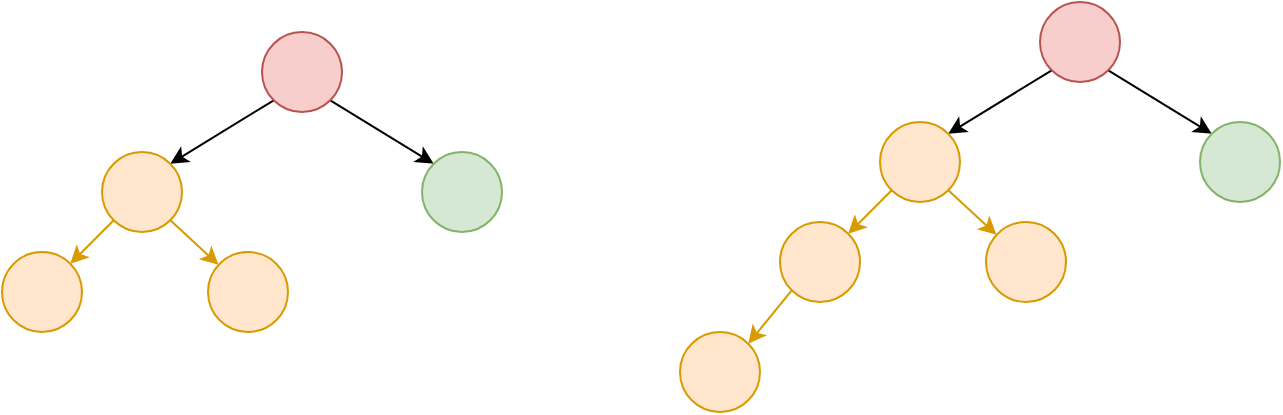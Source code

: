 <mxfile version="12.2.9" type="github" pages="1"><diagram id="gMhj-_iRLNjPdCoo7HzG" name="Page-1"><mxGraphModel dx="946" dy="591" grid="0" gridSize="10" guides="1" tooltips="1" connect="1" arrows="1" fold="1" page="1" pageScale="1" pageWidth="827" pageHeight="1169" math="0" shadow="0"><root><mxCell id="0"/><mxCell id="1" parent="0"/><mxCell id="4MI12UqSybcgLa4fDFLW-4" style="rounded=0;orthogonalLoop=1;jettySize=auto;html=1;exitX=0;exitY=1;exitDx=0;exitDy=0;entryX=1;entryY=0;entryDx=0;entryDy=0;" edge="1" parent="1" source="4MI12UqSybcgLa4fDFLW-1" target="4MI12UqSybcgLa4fDFLW-2"><mxGeometry relative="1" as="geometry"/></mxCell><mxCell id="4MI12UqSybcgLa4fDFLW-5" style="edgeStyle=none;rounded=0;orthogonalLoop=1;jettySize=auto;html=1;exitX=1;exitY=1;exitDx=0;exitDy=0;entryX=0;entryY=0;entryDx=0;entryDy=0;" edge="1" parent="1" source="4MI12UqSybcgLa4fDFLW-1" target="4MI12UqSybcgLa4fDFLW-3"><mxGeometry relative="1" as="geometry"/></mxCell><mxCell id="4MI12UqSybcgLa4fDFLW-1" value="" style="ellipse;whiteSpace=wrap;html=1;aspect=fixed;fillColor=#f8cecc;strokeColor=#b85450;" vertex="1" parent="1"><mxGeometry x="201" y="100" width="40" height="40" as="geometry"/></mxCell><mxCell id="4MI12UqSybcgLa4fDFLW-13" style="edgeStyle=none;rounded=0;orthogonalLoop=1;jettySize=auto;html=1;exitX=0;exitY=1;exitDx=0;exitDy=0;entryX=1;entryY=0;entryDx=0;entryDy=0;fillColor=#ffe6cc;strokeColor=#d79b00;" edge="1" parent="1" source="4MI12UqSybcgLa4fDFLW-2" target="4MI12UqSybcgLa4fDFLW-6"><mxGeometry relative="1" as="geometry"/></mxCell><mxCell id="4MI12UqSybcgLa4fDFLW-14" style="edgeStyle=none;rounded=0;orthogonalLoop=1;jettySize=auto;html=1;exitX=1;exitY=1;exitDx=0;exitDy=0;fillColor=#ffe6cc;strokeColor=#d79b00;" edge="1" parent="1" source="4MI12UqSybcgLa4fDFLW-2" target="4MI12UqSybcgLa4fDFLW-8"><mxGeometry relative="1" as="geometry"/></mxCell><mxCell id="4MI12UqSybcgLa4fDFLW-2" value="" style="ellipse;whiteSpace=wrap;html=1;aspect=fixed;fillColor=#ffe6cc;strokeColor=#d79b00;" vertex="1" parent="1"><mxGeometry x="121" y="160" width="40" height="40" as="geometry"/></mxCell><mxCell id="4MI12UqSybcgLa4fDFLW-3" value="" style="ellipse;whiteSpace=wrap;html=1;aspect=fixed;fillColor=#d5e8d4;strokeColor=#82b366;" vertex="1" parent="1"><mxGeometry x="281" y="160" width="40" height="40" as="geometry"/></mxCell><mxCell id="4MI12UqSybcgLa4fDFLW-6" value="" style="ellipse;whiteSpace=wrap;html=1;aspect=fixed;fillColor=#ffe6cc;strokeColor=#d79b00;" vertex="1" parent="1"><mxGeometry x="71" y="210" width="40" height="40" as="geometry"/></mxCell><mxCell id="4MI12UqSybcgLa4fDFLW-8" value="" style="ellipse;whiteSpace=wrap;html=1;aspect=fixed;fillColor=#ffe6cc;strokeColor=#d79b00;" vertex="1" parent="1"><mxGeometry x="174" y="210" width="40" height="40" as="geometry"/></mxCell><mxCell id="4MI12UqSybcgLa4fDFLW-15" style="rounded=0;orthogonalLoop=1;jettySize=auto;html=1;exitX=0;exitY=1;exitDx=0;exitDy=0;entryX=1;entryY=0;entryDx=0;entryDy=0;" edge="1" parent="1" source="4MI12UqSybcgLa4fDFLW-17" target="4MI12UqSybcgLa4fDFLW-20"><mxGeometry relative="1" as="geometry"/></mxCell><mxCell id="4MI12UqSybcgLa4fDFLW-16" style="edgeStyle=none;rounded=0;orthogonalLoop=1;jettySize=auto;html=1;exitX=1;exitY=1;exitDx=0;exitDy=0;entryX=0;entryY=0;entryDx=0;entryDy=0;" edge="1" parent="1" source="4MI12UqSybcgLa4fDFLW-17" target="4MI12UqSybcgLa4fDFLW-21"><mxGeometry relative="1" as="geometry"/></mxCell><mxCell id="4MI12UqSybcgLa4fDFLW-17" value="" style="ellipse;whiteSpace=wrap;html=1;aspect=fixed;fillColor=#f8cecc;strokeColor=#b85450;" vertex="1" parent="1"><mxGeometry x="590" y="85" width="40" height="40" as="geometry"/></mxCell><mxCell id="4MI12UqSybcgLa4fDFLW-18" style="edgeStyle=none;rounded=0;orthogonalLoop=1;jettySize=auto;html=1;exitX=0;exitY=1;exitDx=0;exitDy=0;entryX=1;entryY=0;entryDx=0;entryDy=0;fillColor=#ffe6cc;strokeColor=#d79b00;" edge="1" parent="1" source="4MI12UqSybcgLa4fDFLW-20" target="4MI12UqSybcgLa4fDFLW-22"><mxGeometry relative="1" as="geometry"/></mxCell><mxCell id="4MI12UqSybcgLa4fDFLW-19" style="edgeStyle=none;rounded=0;orthogonalLoop=1;jettySize=auto;html=1;exitX=1;exitY=1;exitDx=0;exitDy=0;fillColor=#ffe6cc;strokeColor=#d79b00;" edge="1" parent="1" source="4MI12UqSybcgLa4fDFLW-20" target="4MI12UqSybcgLa4fDFLW-23"><mxGeometry relative="1" as="geometry"/></mxCell><mxCell id="4MI12UqSybcgLa4fDFLW-20" value="" style="ellipse;whiteSpace=wrap;html=1;aspect=fixed;fillColor=#ffe6cc;strokeColor=#d79b00;" vertex="1" parent="1"><mxGeometry x="510" y="145" width="40" height="40" as="geometry"/></mxCell><mxCell id="4MI12UqSybcgLa4fDFLW-21" value="" style="ellipse;whiteSpace=wrap;html=1;aspect=fixed;fillColor=#d5e8d4;strokeColor=#82b366;" vertex="1" parent="1"><mxGeometry x="670" y="145" width="40" height="40" as="geometry"/></mxCell><mxCell id="4MI12UqSybcgLa4fDFLW-27" style="edgeStyle=none;rounded=0;orthogonalLoop=1;jettySize=auto;html=1;exitX=0;exitY=1;exitDx=0;exitDy=0;entryX=1;entryY=0;entryDx=0;entryDy=0;fillColor=#ffe6cc;strokeColor=#d79b00;" edge="1" parent="1" source="4MI12UqSybcgLa4fDFLW-22" target="4MI12UqSybcgLa4fDFLW-24"><mxGeometry relative="1" as="geometry"/></mxCell><mxCell id="4MI12UqSybcgLa4fDFLW-22" value="" style="ellipse;whiteSpace=wrap;html=1;aspect=fixed;fillColor=#ffe6cc;strokeColor=#d79b00;" vertex="1" parent="1"><mxGeometry x="460" y="195" width="40" height="40" as="geometry"/></mxCell><mxCell id="4MI12UqSybcgLa4fDFLW-23" value="" style="ellipse;whiteSpace=wrap;html=1;aspect=fixed;fillColor=#ffe6cc;strokeColor=#d79b00;" vertex="1" parent="1"><mxGeometry x="563" y="195" width="40" height="40" as="geometry"/></mxCell><mxCell id="4MI12UqSybcgLa4fDFLW-24" value="" style="ellipse;whiteSpace=wrap;html=1;aspect=fixed;fillColor=#ffe6cc;strokeColor=#d79b00;" vertex="1" parent="1"><mxGeometry x="410" y="250" width="40" height="40" as="geometry"/></mxCell></root></mxGraphModel></diagram></mxfile>